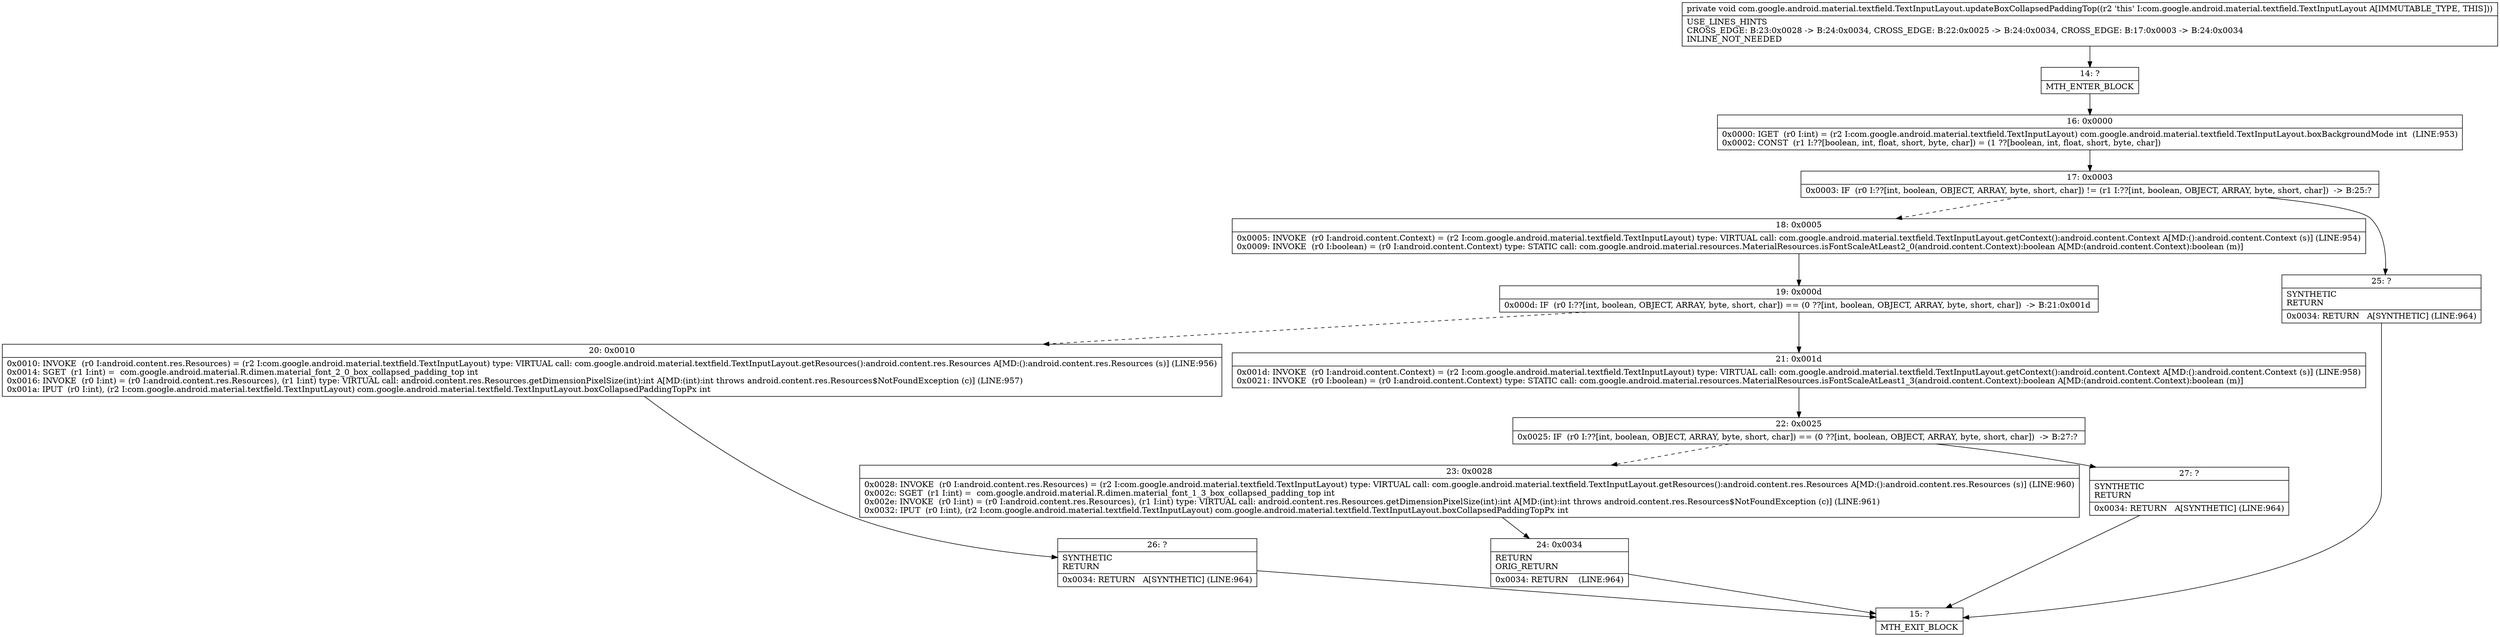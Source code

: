 digraph "CFG forcom.google.android.material.textfield.TextInputLayout.updateBoxCollapsedPaddingTop()V" {
Node_14 [shape=record,label="{14\:\ ?|MTH_ENTER_BLOCK\l}"];
Node_16 [shape=record,label="{16\:\ 0x0000|0x0000: IGET  (r0 I:int) = (r2 I:com.google.android.material.textfield.TextInputLayout) com.google.android.material.textfield.TextInputLayout.boxBackgroundMode int  (LINE:953)\l0x0002: CONST  (r1 I:??[boolean, int, float, short, byte, char]) = (1 ??[boolean, int, float, short, byte, char]) \l}"];
Node_17 [shape=record,label="{17\:\ 0x0003|0x0003: IF  (r0 I:??[int, boolean, OBJECT, ARRAY, byte, short, char]) != (r1 I:??[int, boolean, OBJECT, ARRAY, byte, short, char])  \-\> B:25:? \l}"];
Node_18 [shape=record,label="{18\:\ 0x0005|0x0005: INVOKE  (r0 I:android.content.Context) = (r2 I:com.google.android.material.textfield.TextInputLayout) type: VIRTUAL call: com.google.android.material.textfield.TextInputLayout.getContext():android.content.Context A[MD:():android.content.Context (s)] (LINE:954)\l0x0009: INVOKE  (r0 I:boolean) = (r0 I:android.content.Context) type: STATIC call: com.google.android.material.resources.MaterialResources.isFontScaleAtLeast2_0(android.content.Context):boolean A[MD:(android.content.Context):boolean (m)]\l}"];
Node_19 [shape=record,label="{19\:\ 0x000d|0x000d: IF  (r0 I:??[int, boolean, OBJECT, ARRAY, byte, short, char]) == (0 ??[int, boolean, OBJECT, ARRAY, byte, short, char])  \-\> B:21:0x001d \l}"];
Node_20 [shape=record,label="{20\:\ 0x0010|0x0010: INVOKE  (r0 I:android.content.res.Resources) = (r2 I:com.google.android.material.textfield.TextInputLayout) type: VIRTUAL call: com.google.android.material.textfield.TextInputLayout.getResources():android.content.res.Resources A[MD:():android.content.res.Resources (s)] (LINE:956)\l0x0014: SGET  (r1 I:int) =  com.google.android.material.R.dimen.material_font_2_0_box_collapsed_padding_top int \l0x0016: INVOKE  (r0 I:int) = (r0 I:android.content.res.Resources), (r1 I:int) type: VIRTUAL call: android.content.res.Resources.getDimensionPixelSize(int):int A[MD:(int):int throws android.content.res.Resources$NotFoundException (c)] (LINE:957)\l0x001a: IPUT  (r0 I:int), (r2 I:com.google.android.material.textfield.TextInputLayout) com.google.android.material.textfield.TextInputLayout.boxCollapsedPaddingTopPx int \l}"];
Node_26 [shape=record,label="{26\:\ ?|SYNTHETIC\lRETURN\l|0x0034: RETURN   A[SYNTHETIC] (LINE:964)\l}"];
Node_15 [shape=record,label="{15\:\ ?|MTH_EXIT_BLOCK\l}"];
Node_21 [shape=record,label="{21\:\ 0x001d|0x001d: INVOKE  (r0 I:android.content.Context) = (r2 I:com.google.android.material.textfield.TextInputLayout) type: VIRTUAL call: com.google.android.material.textfield.TextInputLayout.getContext():android.content.Context A[MD:():android.content.Context (s)] (LINE:958)\l0x0021: INVOKE  (r0 I:boolean) = (r0 I:android.content.Context) type: STATIC call: com.google.android.material.resources.MaterialResources.isFontScaleAtLeast1_3(android.content.Context):boolean A[MD:(android.content.Context):boolean (m)]\l}"];
Node_22 [shape=record,label="{22\:\ 0x0025|0x0025: IF  (r0 I:??[int, boolean, OBJECT, ARRAY, byte, short, char]) == (0 ??[int, boolean, OBJECT, ARRAY, byte, short, char])  \-\> B:27:? \l}"];
Node_23 [shape=record,label="{23\:\ 0x0028|0x0028: INVOKE  (r0 I:android.content.res.Resources) = (r2 I:com.google.android.material.textfield.TextInputLayout) type: VIRTUAL call: com.google.android.material.textfield.TextInputLayout.getResources():android.content.res.Resources A[MD:():android.content.res.Resources (s)] (LINE:960)\l0x002c: SGET  (r1 I:int) =  com.google.android.material.R.dimen.material_font_1_3_box_collapsed_padding_top int \l0x002e: INVOKE  (r0 I:int) = (r0 I:android.content.res.Resources), (r1 I:int) type: VIRTUAL call: android.content.res.Resources.getDimensionPixelSize(int):int A[MD:(int):int throws android.content.res.Resources$NotFoundException (c)] (LINE:961)\l0x0032: IPUT  (r0 I:int), (r2 I:com.google.android.material.textfield.TextInputLayout) com.google.android.material.textfield.TextInputLayout.boxCollapsedPaddingTopPx int \l}"];
Node_24 [shape=record,label="{24\:\ 0x0034|RETURN\lORIG_RETURN\l|0x0034: RETURN    (LINE:964)\l}"];
Node_27 [shape=record,label="{27\:\ ?|SYNTHETIC\lRETURN\l|0x0034: RETURN   A[SYNTHETIC] (LINE:964)\l}"];
Node_25 [shape=record,label="{25\:\ ?|SYNTHETIC\lRETURN\l|0x0034: RETURN   A[SYNTHETIC] (LINE:964)\l}"];
MethodNode[shape=record,label="{private void com.google.android.material.textfield.TextInputLayout.updateBoxCollapsedPaddingTop((r2 'this' I:com.google.android.material.textfield.TextInputLayout A[IMMUTABLE_TYPE, THIS]))  | USE_LINES_HINTS\lCROSS_EDGE: B:23:0x0028 \-\> B:24:0x0034, CROSS_EDGE: B:22:0x0025 \-\> B:24:0x0034, CROSS_EDGE: B:17:0x0003 \-\> B:24:0x0034\lINLINE_NOT_NEEDED\l}"];
MethodNode -> Node_14;Node_14 -> Node_16;
Node_16 -> Node_17;
Node_17 -> Node_18[style=dashed];
Node_17 -> Node_25;
Node_18 -> Node_19;
Node_19 -> Node_20[style=dashed];
Node_19 -> Node_21;
Node_20 -> Node_26;
Node_26 -> Node_15;
Node_21 -> Node_22;
Node_22 -> Node_23[style=dashed];
Node_22 -> Node_27;
Node_23 -> Node_24;
Node_24 -> Node_15;
Node_27 -> Node_15;
Node_25 -> Node_15;
}

